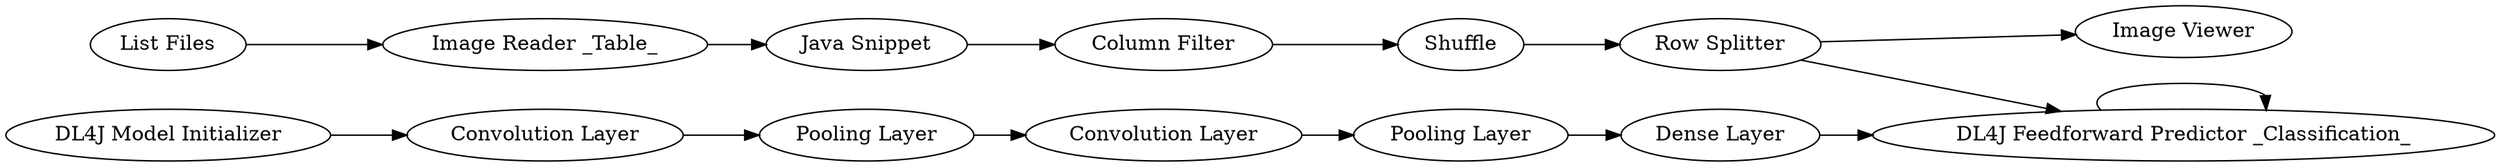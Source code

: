 digraph {
	10 -> 10
	33 -> 34
	41 -> 42
	35 -> 10
	35 -> 40
	43 -> 44
	32 -> 33
	34 -> 37
	42 -> 43
	38 -> 35
	45 -> 46
	46 -> 10
	44 -> 45
	37 -> 38
	43 [label="Pooling Layer"]
	35 [label="Row Splitter"]
	44 [label="Convolution Layer"]
	42 [label="Convolution Layer"]
	34 [label="Java Snippet"]
	41 [label="DL4J Model Initializer"]
	46 [label="Dense Layer"]
	10 [label="DL4J Feedforward Predictor _Classification_"]
	37 [label="Column Filter"]
	40 [label="Image Viewer"]
	33 [label="Image Reader _Table_"]
	32 [label="List Files"]
	38 [label=Shuffle]
	45 [label="Pooling Layer"]
	rankdir=LR
}
